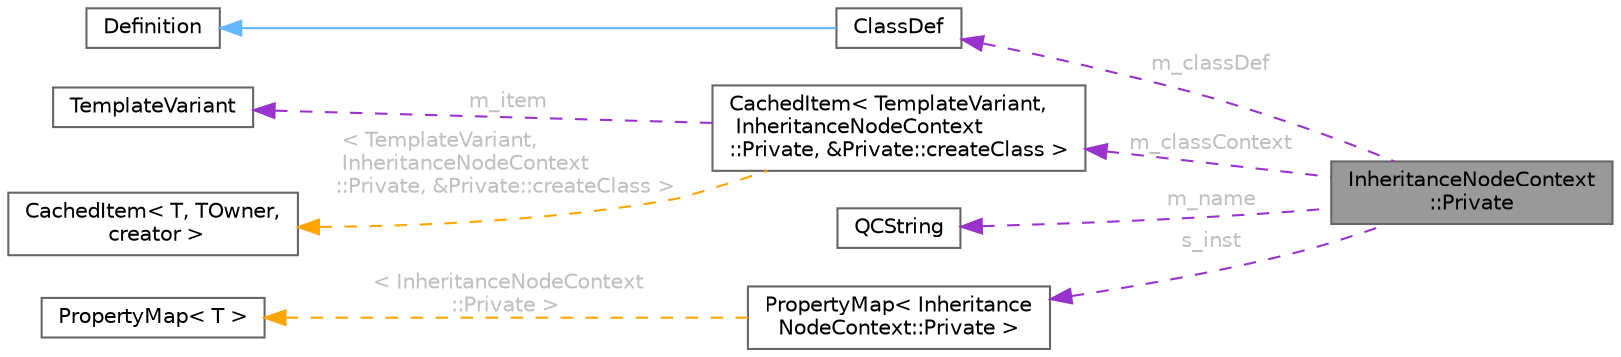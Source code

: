 digraph "InheritanceNodeContext::Private"
{
 // INTERACTIVE_SVG=YES
 // LATEX_PDF_SIZE
  bgcolor="transparent";
  edge [fontname=Helvetica,fontsize=10,labelfontname=Helvetica,labelfontsize=10];
  node [fontname=Helvetica,fontsize=10,shape=box,height=0.2,width=0.4];
  rankdir="LR";
  Node1 [id="Node000001",label="InheritanceNodeContext\l::Private",height=0.2,width=0.4,color="gray40", fillcolor="grey60", style="filled", fontcolor="black"];
  Node2 -> Node1 [id="edge1_Node000001_Node000002",dir="back",color="darkorchid3",style="dashed",label=" m_classDef",fontcolor="grey" ];
  Node2 [id="Node000002",label="ClassDef",height=0.2,width=0.4,color="gray40", fillcolor="white", style="filled",URL="$d1/dcf/class_class_def.html",tooltip="A abstract class representing of a compound symbol."];
  Node3 -> Node2 [id="edge2_Node000002_Node000003",dir="back",color="steelblue1",style="solid"];
  Node3 [id="Node000003",label="Definition",height=0.2,width=0.4,color="gray40", fillcolor="white", style="filled",URL="$d5/dcc/class_definition.html",tooltip="The common base class of all entity definitions found in the sources."];
  Node4 -> Node1 [id="edge3_Node000001_Node000004",dir="back",color="darkorchid3",style="dashed",label=" m_classContext",fontcolor="grey" ];
  Node4 [id="Node000004",label="CachedItem\< TemplateVariant,\l InheritanceNodeContext\l::Private, &Private::createClass \>",height=0.2,width=0.4,color="gray40", fillcolor="white", style="filled",URL="$d7/dc1/class_cached_item.html",tooltip=" "];
  Node5 -> Node4 [id="edge4_Node000004_Node000005",dir="back",color="darkorchid3",style="dashed",label=" m_item",fontcolor="grey" ];
  Node5 [id="Node000005",label="TemplateVariant",height=0.2,width=0.4,color="gray40", fillcolor="white", style="filled",URL="$d1/dba/class_template_variant.html",tooltip="Variant type which can hold one value of a fixed set of types."];
  Node6 -> Node4 [id="edge5_Node000004_Node000006",dir="back",color="orange",style="dashed",label=" \< TemplateVariant,\l InheritanceNodeContext\l::Private, &Private::createClass \>",fontcolor="grey" ];
  Node6 [id="Node000006",label="CachedItem\< T, TOwner,\l creator \>",height=0.2,width=0.4,color="gray40", fillcolor="white", style="filled",URL="$d7/dc1/class_cached_item.html",tooltip="Wrapper for data that needs to be cached."];
  Node7 -> Node1 [id="edge6_Node000001_Node000007",dir="back",color="darkorchid3",style="dashed",label=" m_name",fontcolor="grey" ];
  Node7 [id="Node000007",label="QCString",height=0.2,width=0.4,color="gray40", fillcolor="white", style="filled",URL="$d9/d45/class_q_c_string.html",tooltip="This is an alternative implementation of QCString."];
  Node8 -> Node1 [id="edge7_Node000001_Node000008",dir="back",color="darkorchid3",style="dashed",label=" s_inst",fontcolor="grey" ];
  Node8 [id="Node000008",label="PropertyMap\< Inheritance\lNodeContext::Private \>",height=0.2,width=0.4,color="gray40", fillcolor="white", style="filled",URL="$d5/dbf/class_property_map.html",tooltip=" "];
  Node9 -> Node8 [id="edge8_Node000008_Node000009",dir="back",color="orange",style="dashed",label=" \< InheritanceNodeContext\l::Private \>",fontcolor="grey" ];
  Node9 [id="Node000009",label="PropertyMap\< T \>",height=0.2,width=0.4,color="gray40", fillcolor="white", style="filled",URL="$d5/dbf/class_property_map.html",tooltip="Class representing a mapping of properties and the corresponding getter function."];
}
